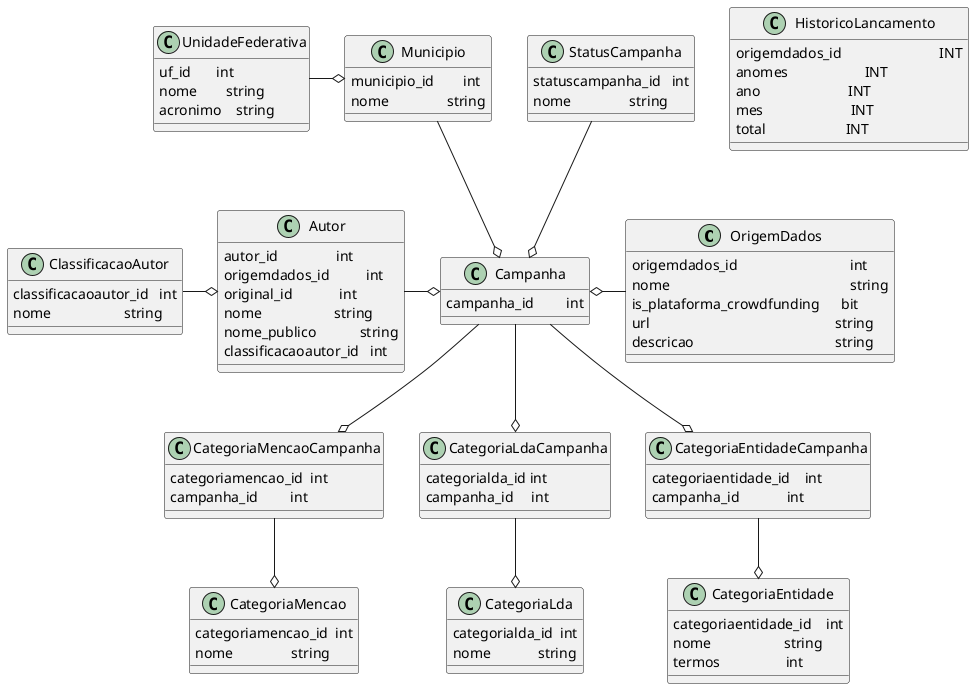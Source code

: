 @startuml 01-modelo

class OrigemDados {
	origemdados_id				    int
	nome						    string
    is_plataforma_crowdfunding      bit
	url						        string
	descricao				        string  
}

class UnidadeFederativa {
    uf_id       int
    nome        string
    acronimo    string
}

class Municipio {
    municipio_id        int
    nome                string
}

class ClassificacaoAutor {
    classificacaoautor_id   int
    nome                    string
}

class Autor {
    autor_id                int
    origemdados_id          int
    original_id             int
    nome                    string
    nome_publico            string
    classificacaoautor_id   int
}

class Campanha {
    campanha_id         int
}

class CategoriaMencao {
    categoriamencao_id  int
    nome                string
}

class CategoriaLda {
    categorialda_id  int
    nome             string
}

class CategoriaEntidade {
    categoriaentidade_id    int
    nome                    string
    termos                  int
}

class CategoriaMencaoCampanha {
    categoriamencao_id  int
    campanha_id         int
}

class CategoriaLdaCampanha {
    categorialda_id int
    campanha_id     int
}

class CategoriaEntidadeCampanha {
    categoriaentidade_id    int
    campanha_id             int
}

class StatusCampanha {
    statuscampanha_id   int
    nome                string
}

class HistoricoLancamento {
	origemdados_id				INT
    anomes                     INT
    ano                        INT
    mes                        INT
    total                      INT    
}

UnidadeFederativa -o Municipio
Municipio --o Campanha

ClassificacaoAutor -o Autor
Autor -o Campanha
Campanha o- OrigemDados

Campanha --o CategoriaMencaoCampanha
Campanha --o CategoriaLdaCampanha
Campanha --o CategoriaEntidadeCampanha

CategoriaMencaoCampanha --o CategoriaMencao
CategoriaLdaCampanha --o CategoriaLda
CategoriaEntidadeCampanha --o CategoriaEntidade

StatusCampanha --o Campanha


@enduml
